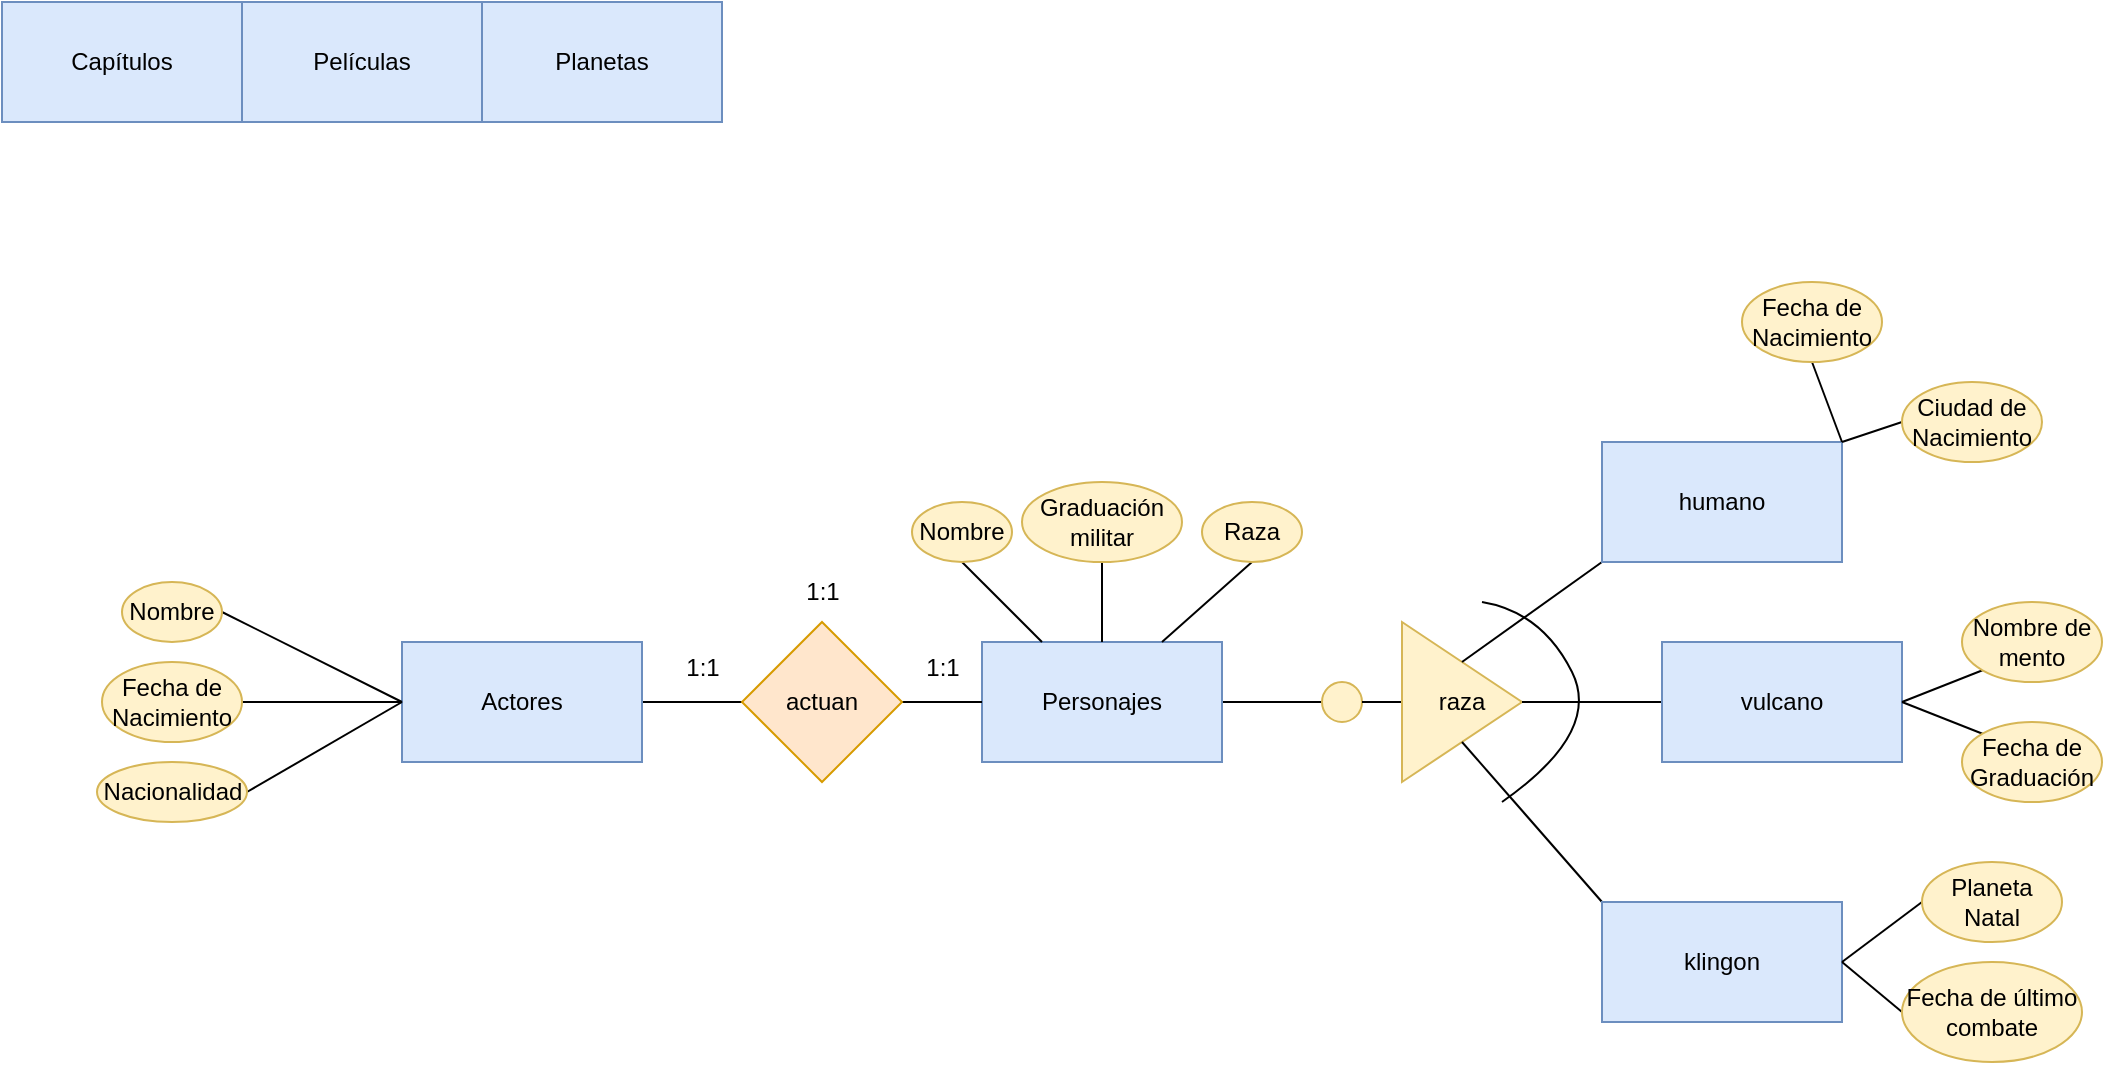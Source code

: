 <mxfile version="22.0.4" type="github">
  <diagram name="Página-1" id="tgJvauN8oL1YI1qP5kh8">
    <mxGraphModel dx="1658" dy="908" grid="1" gridSize="10" guides="1" tooltips="1" connect="1" arrows="1" fold="1" page="1" pageScale="1" pageWidth="1169" pageHeight="827" math="0" shadow="0">
      <root>
        <mxCell id="0" />
        <mxCell id="1" parent="0" />
        <mxCell id="FqyxBrGEKv9SOuB2avVY-1" style="rounded=0;orthogonalLoop=1;jettySize=auto;html=1;exitX=1;exitY=0.5;exitDx=0;exitDy=0;entryX=0;entryY=0.5;entryDx=0;entryDy=0;endArrow=none;endFill=0;" edge="1" parent="1" source="21ie6zG3xMY1rtKyhBJ1-2" target="21ie6zG3xMY1rtKyhBJ1-15">
          <mxGeometry relative="1" as="geometry" />
        </mxCell>
        <mxCell id="21ie6zG3xMY1rtKyhBJ1-2" value="Actores" style="rounded=0;whiteSpace=wrap;html=1;fillColor=#dae8fc;strokeColor=#6c8ebf;" parent="1" vertex="1">
          <mxGeometry x="280" y="370" width="120" height="60" as="geometry" />
        </mxCell>
        <mxCell id="FqyxBrGEKv9SOuB2avVY-13" style="edgeStyle=orthogonalEdgeStyle;rounded=0;orthogonalLoop=1;jettySize=auto;html=1;exitX=1;exitY=0.5;exitDx=0;exitDy=0;endArrow=none;endFill=0;" edge="1" parent="1" source="21ie6zG3xMY1rtKyhBJ1-3">
          <mxGeometry relative="1" as="geometry">
            <mxPoint x="740" y="400" as="targetPoint" />
          </mxGeometry>
        </mxCell>
        <mxCell id="21ie6zG3xMY1rtKyhBJ1-3" value="Personajes" style="rounded=0;whiteSpace=wrap;html=1;fillColor=#dae8fc;strokeColor=#6c8ebf;" parent="1" vertex="1">
          <mxGeometry x="570" y="370" width="120" height="60" as="geometry" />
        </mxCell>
        <mxCell id="21ie6zG3xMY1rtKyhBJ1-4" value="Capítulos" style="rounded=0;whiteSpace=wrap;html=1;fillColor=#dae8fc;strokeColor=#6c8ebf;" parent="1" vertex="1">
          <mxGeometry x="80" y="50" width="120" height="60" as="geometry" />
        </mxCell>
        <mxCell id="21ie6zG3xMY1rtKyhBJ1-5" value="Películas" style="rounded=0;whiteSpace=wrap;html=1;fillColor=#dae8fc;strokeColor=#6c8ebf;" parent="1" vertex="1">
          <mxGeometry x="200" y="50" width="120" height="60" as="geometry" />
        </mxCell>
        <mxCell id="21ie6zG3xMY1rtKyhBJ1-6" value="Planetas" style="rounded=0;whiteSpace=wrap;html=1;fillColor=#dae8fc;strokeColor=#6c8ebf;" parent="1" vertex="1">
          <mxGeometry x="320" y="50" width="120" height="60" as="geometry" />
        </mxCell>
        <mxCell id="21ie6zG3xMY1rtKyhBJ1-12" style="rounded=0;orthogonalLoop=1;jettySize=auto;html=1;exitX=1;exitY=0.5;exitDx=0;exitDy=0;entryX=0;entryY=0.5;entryDx=0;entryDy=0;endArrow=none;endFill=0;" parent="1" source="21ie6zG3xMY1rtKyhBJ1-8" target="21ie6zG3xMY1rtKyhBJ1-2" edge="1">
          <mxGeometry relative="1" as="geometry" />
        </mxCell>
        <mxCell id="21ie6zG3xMY1rtKyhBJ1-8" value="Nombre" style="ellipse;whiteSpace=wrap;html=1;fillColor=#fff2cc;strokeColor=#d6b656;movable=1;resizable=1;rotatable=1;deletable=1;editable=1;locked=0;connectable=1;" parent="1" vertex="1">
          <mxGeometry x="140" y="340" width="50" height="30" as="geometry" />
        </mxCell>
        <mxCell id="21ie6zG3xMY1rtKyhBJ1-13" style="rounded=0;orthogonalLoop=1;jettySize=auto;html=1;entryX=0;entryY=0.5;entryDx=0;entryDy=0;endArrow=none;endFill=0;" parent="1" source="21ie6zG3xMY1rtKyhBJ1-9" target="21ie6zG3xMY1rtKyhBJ1-2" edge="1">
          <mxGeometry relative="1" as="geometry" />
        </mxCell>
        <mxCell id="21ie6zG3xMY1rtKyhBJ1-9" value="Fecha de Nacimiento" style="ellipse;whiteSpace=wrap;html=1;fillColor=#fff2cc;strokeColor=#d6b656;" parent="1" vertex="1">
          <mxGeometry x="130" y="380" width="70" height="40" as="geometry" />
        </mxCell>
        <mxCell id="21ie6zG3xMY1rtKyhBJ1-14" style="rounded=0;orthogonalLoop=1;jettySize=auto;html=1;exitX=1;exitY=0.5;exitDx=0;exitDy=0;entryX=0;entryY=0.5;entryDx=0;entryDy=0;endArrow=none;endFill=0;" parent="1" source="21ie6zG3xMY1rtKyhBJ1-11" target="21ie6zG3xMY1rtKyhBJ1-2" edge="1">
          <mxGeometry relative="1" as="geometry" />
        </mxCell>
        <mxCell id="21ie6zG3xMY1rtKyhBJ1-11" value="Nacionalidad" style="ellipse;whiteSpace=wrap;html=1;fillColor=#fff2cc;strokeColor=#d6b656;movable=1;resizable=1;rotatable=1;deletable=1;editable=1;locked=0;connectable=1;" parent="1" vertex="1">
          <mxGeometry x="127.5" y="430" width="75" height="30" as="geometry" />
        </mxCell>
        <mxCell id="FqyxBrGEKv9SOuB2avVY-2" style="edgeStyle=orthogonalEdgeStyle;rounded=0;orthogonalLoop=1;jettySize=auto;html=1;entryX=0;entryY=0.5;entryDx=0;entryDy=0;endArrow=none;endFill=0;" edge="1" parent="1" source="21ie6zG3xMY1rtKyhBJ1-15" target="21ie6zG3xMY1rtKyhBJ1-3">
          <mxGeometry relative="1" as="geometry" />
        </mxCell>
        <mxCell id="21ie6zG3xMY1rtKyhBJ1-15" value="actuan" style="rhombus;whiteSpace=wrap;html=1;fillColor=#ffe6cc;strokeColor=#d79b00;" parent="1" vertex="1">
          <mxGeometry x="450" y="360" width="80" height="80" as="geometry" />
        </mxCell>
        <mxCell id="FqyxBrGEKv9SOuB2avVY-4" value="1:1" style="text;html=1;align=center;verticalAlign=middle;resizable=0;points=[];autosize=1;strokeColor=none;fillColor=none;" vertex="1" parent="1">
          <mxGeometry x="410" y="368" width="40" height="30" as="geometry" />
        </mxCell>
        <mxCell id="FqyxBrGEKv9SOuB2avVY-5" value="1:1" style="text;html=1;align=center;verticalAlign=middle;resizable=0;points=[];autosize=1;strokeColor=none;fillColor=none;" vertex="1" parent="1">
          <mxGeometry x="530" y="368" width="40" height="30" as="geometry" />
        </mxCell>
        <mxCell id="FqyxBrGEKv9SOuB2avVY-6" value="1:1" style="text;html=1;align=center;verticalAlign=middle;resizable=0;points=[];autosize=1;strokeColor=none;fillColor=none;" vertex="1" parent="1">
          <mxGeometry x="470" y="330" width="40" height="30" as="geometry" />
        </mxCell>
        <mxCell id="FqyxBrGEKv9SOuB2avVY-8" style="rounded=0;orthogonalLoop=1;jettySize=auto;html=1;exitX=0.5;exitY=1;exitDx=0;exitDy=0;endArrow=none;endFill=0;" edge="1" parent="1" source="FqyxBrGEKv9SOuB2avVY-7" target="21ie6zG3xMY1rtKyhBJ1-3">
          <mxGeometry relative="1" as="geometry" />
        </mxCell>
        <mxCell id="FqyxBrGEKv9SOuB2avVY-7" value="Nombre" style="ellipse;whiteSpace=wrap;html=1;fillColor=#fff2cc;strokeColor=#d6b656;movable=1;resizable=1;rotatable=1;deletable=1;editable=1;locked=0;connectable=1;" vertex="1" parent="1">
          <mxGeometry x="535" y="300" width="50" height="30" as="geometry" />
        </mxCell>
        <mxCell id="FqyxBrGEKv9SOuB2avVY-10" style="rounded=0;orthogonalLoop=1;jettySize=auto;html=1;exitX=0.5;exitY=1;exitDx=0;exitDy=0;entryX=0.5;entryY=0;entryDx=0;entryDy=0;endArrow=none;endFill=0;" edge="1" parent="1" source="FqyxBrGEKv9SOuB2avVY-9" target="21ie6zG3xMY1rtKyhBJ1-3">
          <mxGeometry relative="1" as="geometry" />
        </mxCell>
        <mxCell id="FqyxBrGEKv9SOuB2avVY-9" value="Graduación militar" style="ellipse;whiteSpace=wrap;html=1;fillColor=#fff2cc;strokeColor=#d6b656;movable=1;resizable=1;rotatable=1;deletable=1;editable=1;locked=0;connectable=1;" vertex="1" parent="1">
          <mxGeometry x="590" y="290" width="80" height="40" as="geometry" />
        </mxCell>
        <mxCell id="FqyxBrGEKv9SOuB2avVY-12" style="rounded=0;orthogonalLoop=1;jettySize=auto;html=1;exitX=0.5;exitY=1;exitDx=0;exitDy=0;entryX=0.75;entryY=0;entryDx=0;entryDy=0;endArrow=none;endFill=0;" edge="1" parent="1" source="FqyxBrGEKv9SOuB2avVY-11" target="21ie6zG3xMY1rtKyhBJ1-3">
          <mxGeometry relative="1" as="geometry" />
        </mxCell>
        <mxCell id="FqyxBrGEKv9SOuB2avVY-11" value="Raza" style="ellipse;whiteSpace=wrap;html=1;fillColor=#fff2cc;strokeColor=#d6b656;movable=1;resizable=1;rotatable=1;deletable=1;editable=1;locked=0;connectable=1;" vertex="1" parent="1">
          <mxGeometry x="680" y="300" width="50" height="30" as="geometry" />
        </mxCell>
        <mxCell id="FqyxBrGEKv9SOuB2avVY-14" value="" style="ellipse;whiteSpace=wrap;html=1;aspect=fixed;fillColor=#fff2cc;strokeColor=#d6b656;" vertex="1" parent="1">
          <mxGeometry x="740" y="390" width="20" height="20" as="geometry" />
        </mxCell>
        <mxCell id="FqyxBrGEKv9SOuB2avVY-16" style="edgeStyle=orthogonalEdgeStyle;rounded=0;orthogonalLoop=1;jettySize=auto;html=1;exitX=0;exitY=0.5;exitDx=0;exitDy=0;entryX=1;entryY=0.5;entryDx=0;entryDy=0;endArrow=none;endFill=0;" edge="1" parent="1" source="FqyxBrGEKv9SOuB2avVY-15" target="FqyxBrGEKv9SOuB2avVY-14">
          <mxGeometry relative="1" as="geometry" />
        </mxCell>
        <mxCell id="FqyxBrGEKv9SOuB2avVY-15" value="raza" style="triangle;whiteSpace=wrap;html=1;fillColor=#fff2cc;strokeColor=#d6b656;" vertex="1" parent="1">
          <mxGeometry x="780" y="360" width="60" height="80" as="geometry" />
        </mxCell>
        <mxCell id="FqyxBrGEKv9SOuB2avVY-19" value="" style="curved=1;endArrow=none;html=1;rounded=0;endFill=0;" edge="1" parent="1">
          <mxGeometry width="50" height="50" relative="1" as="geometry">
            <mxPoint x="830" y="450" as="sourcePoint" />
            <mxPoint x="820" y="350" as="targetPoint" />
            <Array as="points">
              <mxPoint x="880" y="415" />
              <mxPoint x="850" y="355" />
            </Array>
          </mxGeometry>
        </mxCell>
        <mxCell id="FqyxBrGEKv9SOuB2avVY-25" style="rounded=0;orthogonalLoop=1;jettySize=auto;html=1;exitX=0;exitY=1;exitDx=0;exitDy=0;entryX=0.5;entryY=0;entryDx=0;entryDy=0;endArrow=none;endFill=0;" edge="1" parent="1" source="FqyxBrGEKv9SOuB2avVY-20" target="FqyxBrGEKv9SOuB2avVY-15">
          <mxGeometry relative="1" as="geometry" />
        </mxCell>
        <mxCell id="FqyxBrGEKv9SOuB2avVY-20" value="humano" style="rounded=0;whiteSpace=wrap;html=1;fillColor=#dae8fc;strokeColor=#6c8ebf;" vertex="1" parent="1">
          <mxGeometry x="880" y="270" width="120" height="60" as="geometry" />
        </mxCell>
        <mxCell id="FqyxBrGEKv9SOuB2avVY-24" style="rounded=0;orthogonalLoop=1;jettySize=auto;html=1;exitX=0;exitY=0.5;exitDx=0;exitDy=0;entryX=1;entryY=0.5;entryDx=0;entryDy=0;endArrow=none;endFill=0;" edge="1" parent="1" source="FqyxBrGEKv9SOuB2avVY-21" target="FqyxBrGEKv9SOuB2avVY-15">
          <mxGeometry relative="1" as="geometry" />
        </mxCell>
        <mxCell id="FqyxBrGEKv9SOuB2avVY-21" value="vulcano" style="rounded=0;whiteSpace=wrap;html=1;fillColor=#dae8fc;strokeColor=#6c8ebf;" vertex="1" parent="1">
          <mxGeometry x="910" y="370" width="120" height="60" as="geometry" />
        </mxCell>
        <mxCell id="FqyxBrGEKv9SOuB2avVY-23" style="rounded=0;orthogonalLoop=1;jettySize=auto;html=1;exitX=0;exitY=0;exitDx=0;exitDy=0;entryX=0.5;entryY=1;entryDx=0;entryDy=0;endArrow=none;endFill=0;" edge="1" parent="1" source="FqyxBrGEKv9SOuB2avVY-22" target="FqyxBrGEKv9SOuB2avVY-15">
          <mxGeometry relative="1" as="geometry" />
        </mxCell>
        <mxCell id="FqyxBrGEKv9SOuB2avVY-22" value="klingon" style="rounded=0;whiteSpace=wrap;html=1;fillColor=#dae8fc;strokeColor=#6c8ebf;" vertex="1" parent="1">
          <mxGeometry x="880" y="500" width="120" height="60" as="geometry" />
        </mxCell>
        <mxCell id="FqyxBrGEKv9SOuB2avVY-28" style="rounded=0;orthogonalLoop=1;jettySize=auto;html=1;exitX=0.5;exitY=1;exitDx=0;exitDy=0;entryX=1;entryY=0;entryDx=0;entryDy=0;endArrow=none;endFill=0;" edge="1" parent="1" source="FqyxBrGEKv9SOuB2avVY-26" target="FqyxBrGEKv9SOuB2avVY-20">
          <mxGeometry relative="1" as="geometry" />
        </mxCell>
        <mxCell id="FqyxBrGEKv9SOuB2avVY-26" value="Fecha de Nacimiento" style="ellipse;whiteSpace=wrap;html=1;fillColor=#fff2cc;strokeColor=#d6b656;" vertex="1" parent="1">
          <mxGeometry x="950" y="190" width="70" height="40" as="geometry" />
        </mxCell>
        <mxCell id="FqyxBrGEKv9SOuB2avVY-29" style="rounded=0;orthogonalLoop=1;jettySize=auto;html=1;exitX=0;exitY=0.5;exitDx=0;exitDy=0;endArrow=none;endFill=0;" edge="1" parent="1" source="FqyxBrGEKv9SOuB2avVY-27">
          <mxGeometry relative="1" as="geometry">
            <mxPoint x="1000" y="270" as="targetPoint" />
          </mxGeometry>
        </mxCell>
        <mxCell id="FqyxBrGEKv9SOuB2avVY-27" value="Ciudad de Nacimiento" style="ellipse;whiteSpace=wrap;html=1;fillColor=#fff2cc;strokeColor=#d6b656;" vertex="1" parent="1">
          <mxGeometry x="1030" y="240" width="70" height="40" as="geometry" />
        </mxCell>
        <mxCell id="FqyxBrGEKv9SOuB2avVY-31" style="rounded=0;orthogonalLoop=1;jettySize=auto;html=1;exitX=0;exitY=1;exitDx=0;exitDy=0;entryX=1;entryY=0.5;entryDx=0;entryDy=0;endArrow=none;endFill=0;" edge="1" parent="1" source="FqyxBrGEKv9SOuB2avVY-30" target="FqyxBrGEKv9SOuB2avVY-21">
          <mxGeometry relative="1" as="geometry" />
        </mxCell>
        <mxCell id="FqyxBrGEKv9SOuB2avVY-30" value="Nombre de mento" style="ellipse;whiteSpace=wrap;html=1;fillColor=#fff2cc;strokeColor=#d6b656;movable=1;resizable=1;rotatable=1;deletable=1;editable=1;locked=0;connectable=1;" vertex="1" parent="1">
          <mxGeometry x="1060" y="350" width="70" height="40" as="geometry" />
        </mxCell>
        <mxCell id="FqyxBrGEKv9SOuB2avVY-33" style="rounded=0;orthogonalLoop=1;jettySize=auto;html=1;exitX=0;exitY=0;exitDx=0;exitDy=0;entryX=1;entryY=0.5;entryDx=0;entryDy=0;endArrow=none;endFill=0;" edge="1" parent="1" source="FqyxBrGEKv9SOuB2avVY-32" target="FqyxBrGEKv9SOuB2avVY-21">
          <mxGeometry relative="1" as="geometry" />
        </mxCell>
        <mxCell id="FqyxBrGEKv9SOuB2avVY-32" value="Fecha de Graduación" style="ellipse;whiteSpace=wrap;html=1;fillColor=#fff2cc;strokeColor=#d6b656;" vertex="1" parent="1">
          <mxGeometry x="1060" y="410" width="70" height="40" as="geometry" />
        </mxCell>
        <mxCell id="FqyxBrGEKv9SOuB2avVY-36" style="rounded=0;orthogonalLoop=1;jettySize=auto;html=1;exitX=0;exitY=0.5;exitDx=0;exitDy=0;entryX=1;entryY=0.5;entryDx=0;entryDy=0;endArrow=none;endFill=0;" edge="1" parent="1" source="FqyxBrGEKv9SOuB2avVY-34" target="FqyxBrGEKv9SOuB2avVY-22">
          <mxGeometry relative="1" as="geometry" />
        </mxCell>
        <mxCell id="FqyxBrGEKv9SOuB2avVY-34" value="Planeta Natal" style="ellipse;whiteSpace=wrap;html=1;fillColor=#fff2cc;strokeColor=#d6b656;" vertex="1" parent="1">
          <mxGeometry x="1040" y="480" width="70" height="40" as="geometry" />
        </mxCell>
        <mxCell id="FqyxBrGEKv9SOuB2avVY-37" style="rounded=0;orthogonalLoop=1;jettySize=auto;html=1;exitX=0;exitY=0.5;exitDx=0;exitDy=0;endArrow=none;endFill=0;" edge="1" parent="1" source="FqyxBrGEKv9SOuB2avVY-35">
          <mxGeometry relative="1" as="geometry">
            <mxPoint x="1000" y="530" as="targetPoint" />
          </mxGeometry>
        </mxCell>
        <mxCell id="FqyxBrGEKv9SOuB2avVY-35" value="Fecha de último combate" style="ellipse;whiteSpace=wrap;html=1;fillColor=#fff2cc;strokeColor=#d6b656;" vertex="1" parent="1">
          <mxGeometry x="1030" y="530" width="90" height="50" as="geometry" />
        </mxCell>
      </root>
    </mxGraphModel>
  </diagram>
</mxfile>
